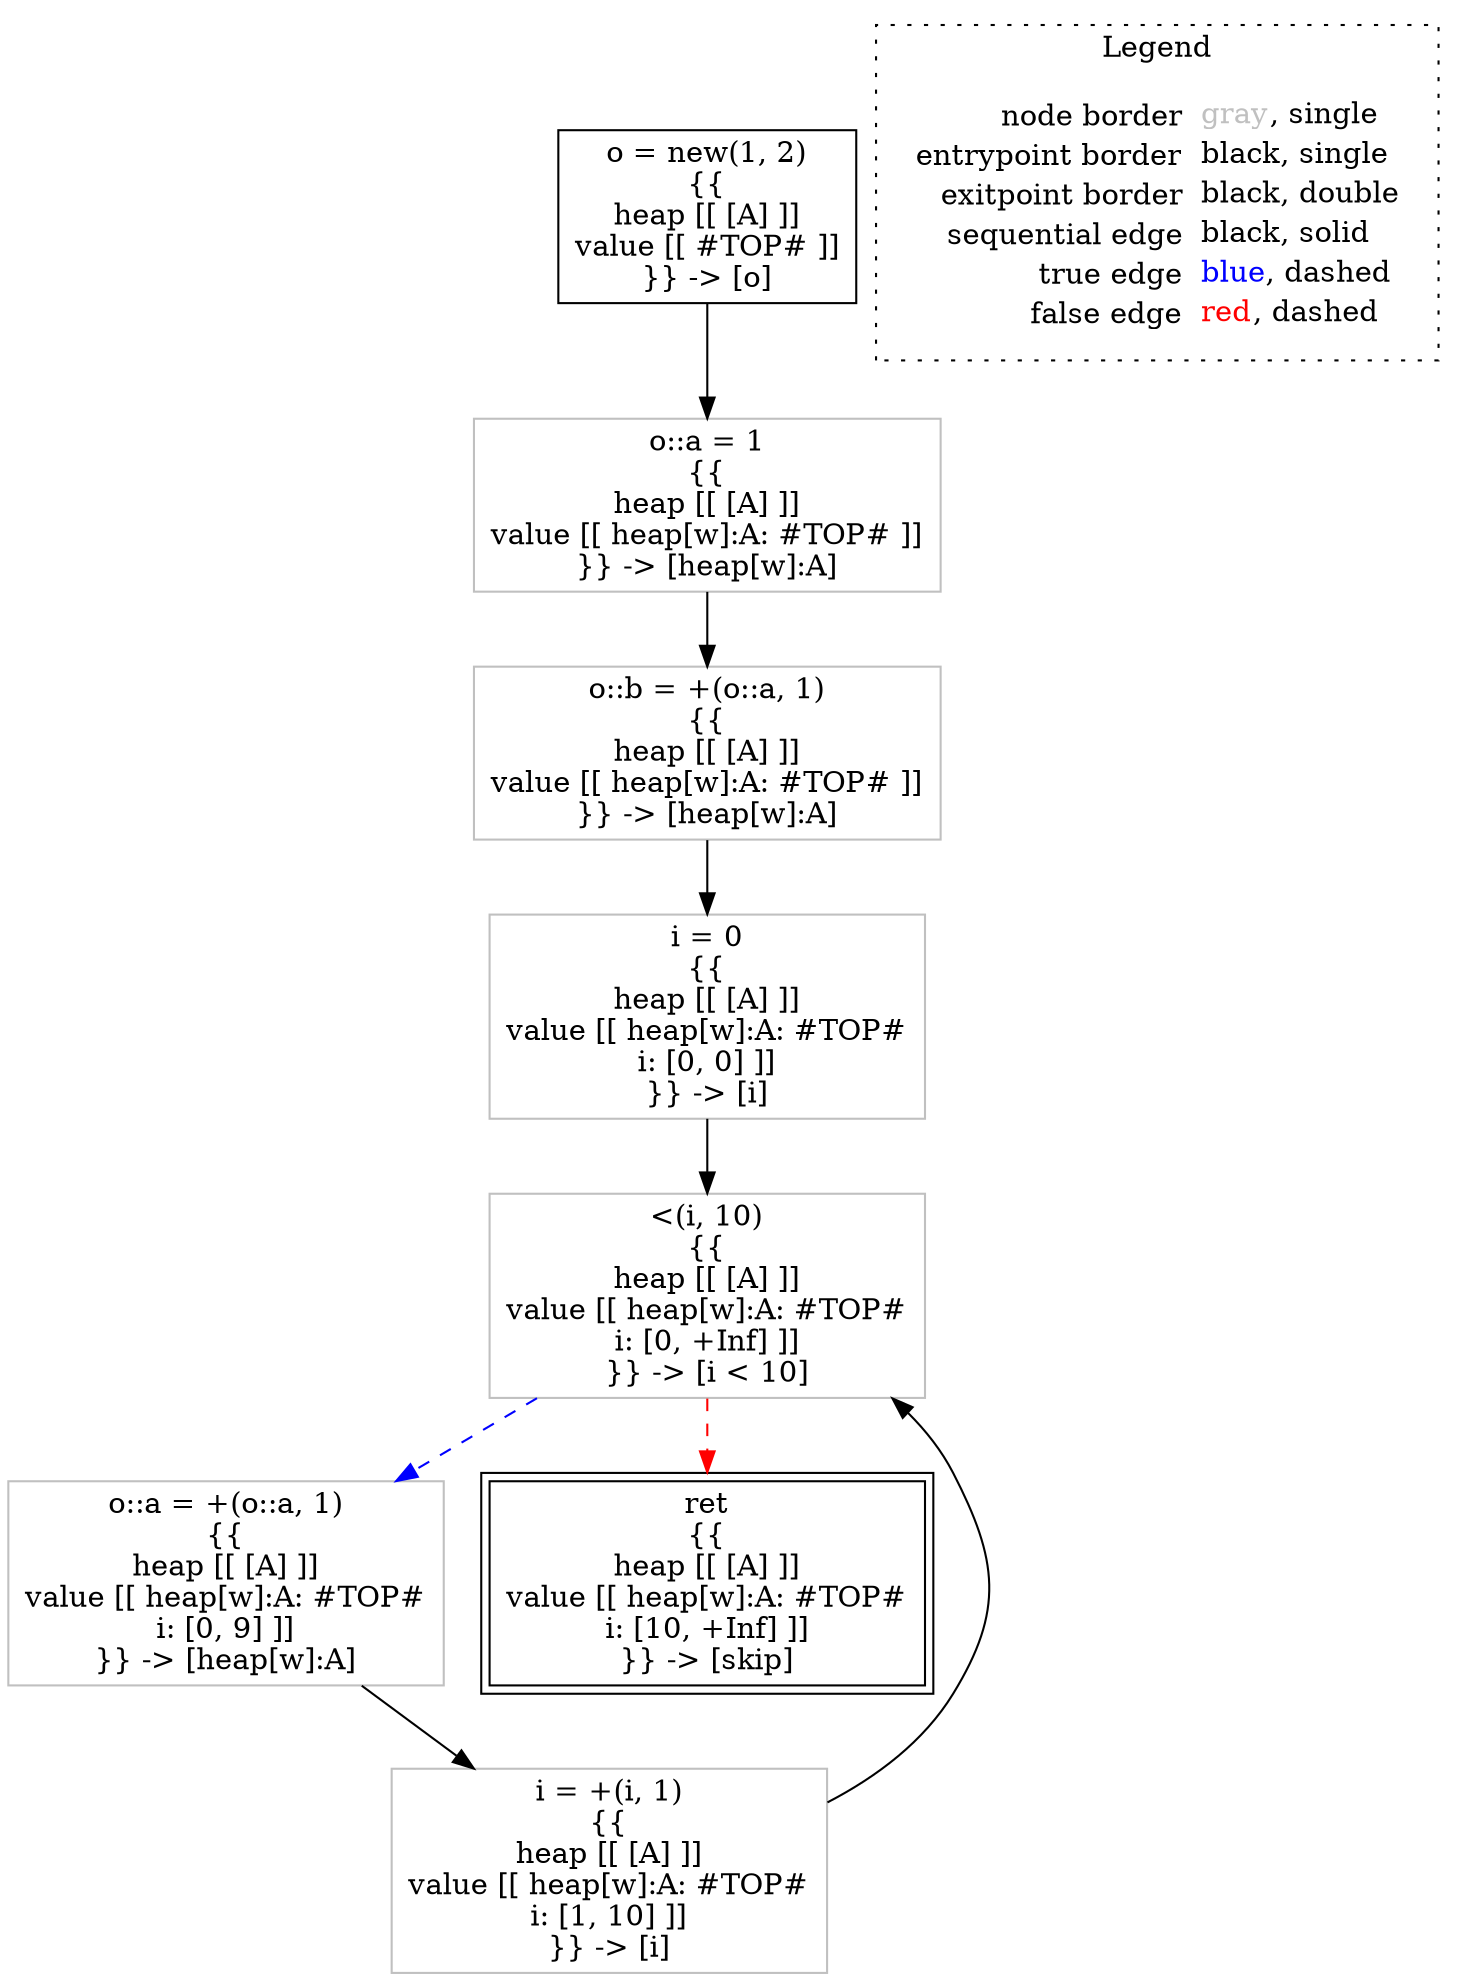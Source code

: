 digraph {
	"node0" [shape="rect",color="black",label=<o = new(1, 2)<BR/>{{<BR/>heap [[ [A] ]]<BR/>value [[ #TOP# ]]<BR/>}} -&gt; [o]>];
	"node1" [shape="rect",color="gray",label=<o::a = +(o::a, 1)<BR/>{{<BR/>heap [[ [A] ]]<BR/>value [[ heap[w]:A: #TOP#<BR/>i: [0, 9] ]]<BR/>}} -&gt; [heap[w]:A]>];
	"node2" [shape="rect",color="gray",label=<o::a = 1<BR/>{{<BR/>heap [[ [A] ]]<BR/>value [[ heap[w]:A: #TOP# ]]<BR/>}} -&gt; [heap[w]:A]>];
	"node3" [shape="rect",color="gray",label=<&lt;(i, 10)<BR/>{{<BR/>heap [[ [A] ]]<BR/>value [[ heap[w]:A: #TOP#<BR/>i: [0, +Inf] ]]<BR/>}} -&gt; [i &lt; 10]>];
	"node4" [shape="rect",color="black",peripheries="2",label=<ret<BR/>{{<BR/>heap [[ [A] ]]<BR/>value [[ heap[w]:A: #TOP#<BR/>i: [10, +Inf] ]]<BR/>}} -&gt; [skip]>];
	"node5" [shape="rect",color="gray",label=<o::b = +(o::a, 1)<BR/>{{<BR/>heap [[ [A] ]]<BR/>value [[ heap[w]:A: #TOP# ]]<BR/>}} -&gt; [heap[w]:A]>];
	"node6" [shape="rect",color="gray",label=<i = 0<BR/>{{<BR/>heap [[ [A] ]]<BR/>value [[ heap[w]:A: #TOP#<BR/>i: [0, 0] ]]<BR/>}} -&gt; [i]>];
	"node7" [shape="rect",color="gray",label=<i = +(i, 1)<BR/>{{<BR/>heap [[ [A] ]]<BR/>value [[ heap[w]:A: #TOP#<BR/>i: [1, 10] ]]<BR/>}} -&gt; [i]>];
	"node1" -> "node7" [color="black"];
	"node2" -> "node5" [color="black"];
	"node3" -> "node1" [color="blue",style="dashed"];
	"node3" -> "node4" [color="red",style="dashed"];
	"node0" -> "node2" [color="black"];
	"node5" -> "node6" [color="black"];
	"node6" -> "node3" [color="black"];
	"node7" -> "node3" [color="black"];
subgraph cluster_legend {
	label="Legend";
	style=dotted;
	node [shape=plaintext];
	"legend" [label=<<table border="0" cellpadding="2" cellspacing="0" cellborder="0"><tr><td align="right">node border&nbsp;</td><td align="left"><font color="gray">gray</font>, single</td></tr><tr><td align="right">entrypoint border&nbsp;</td><td align="left"><font color="black">black</font>, single</td></tr><tr><td align="right">exitpoint border&nbsp;</td><td align="left"><font color="black">black</font>, double</td></tr><tr><td align="right">sequential edge&nbsp;</td><td align="left"><font color="black">black</font>, solid</td></tr><tr><td align="right">true edge&nbsp;</td><td align="left"><font color="blue">blue</font>, dashed</td></tr><tr><td align="right">false edge&nbsp;</td><td align="left"><font color="red">red</font>, dashed</td></tr></table>>];
}

}
